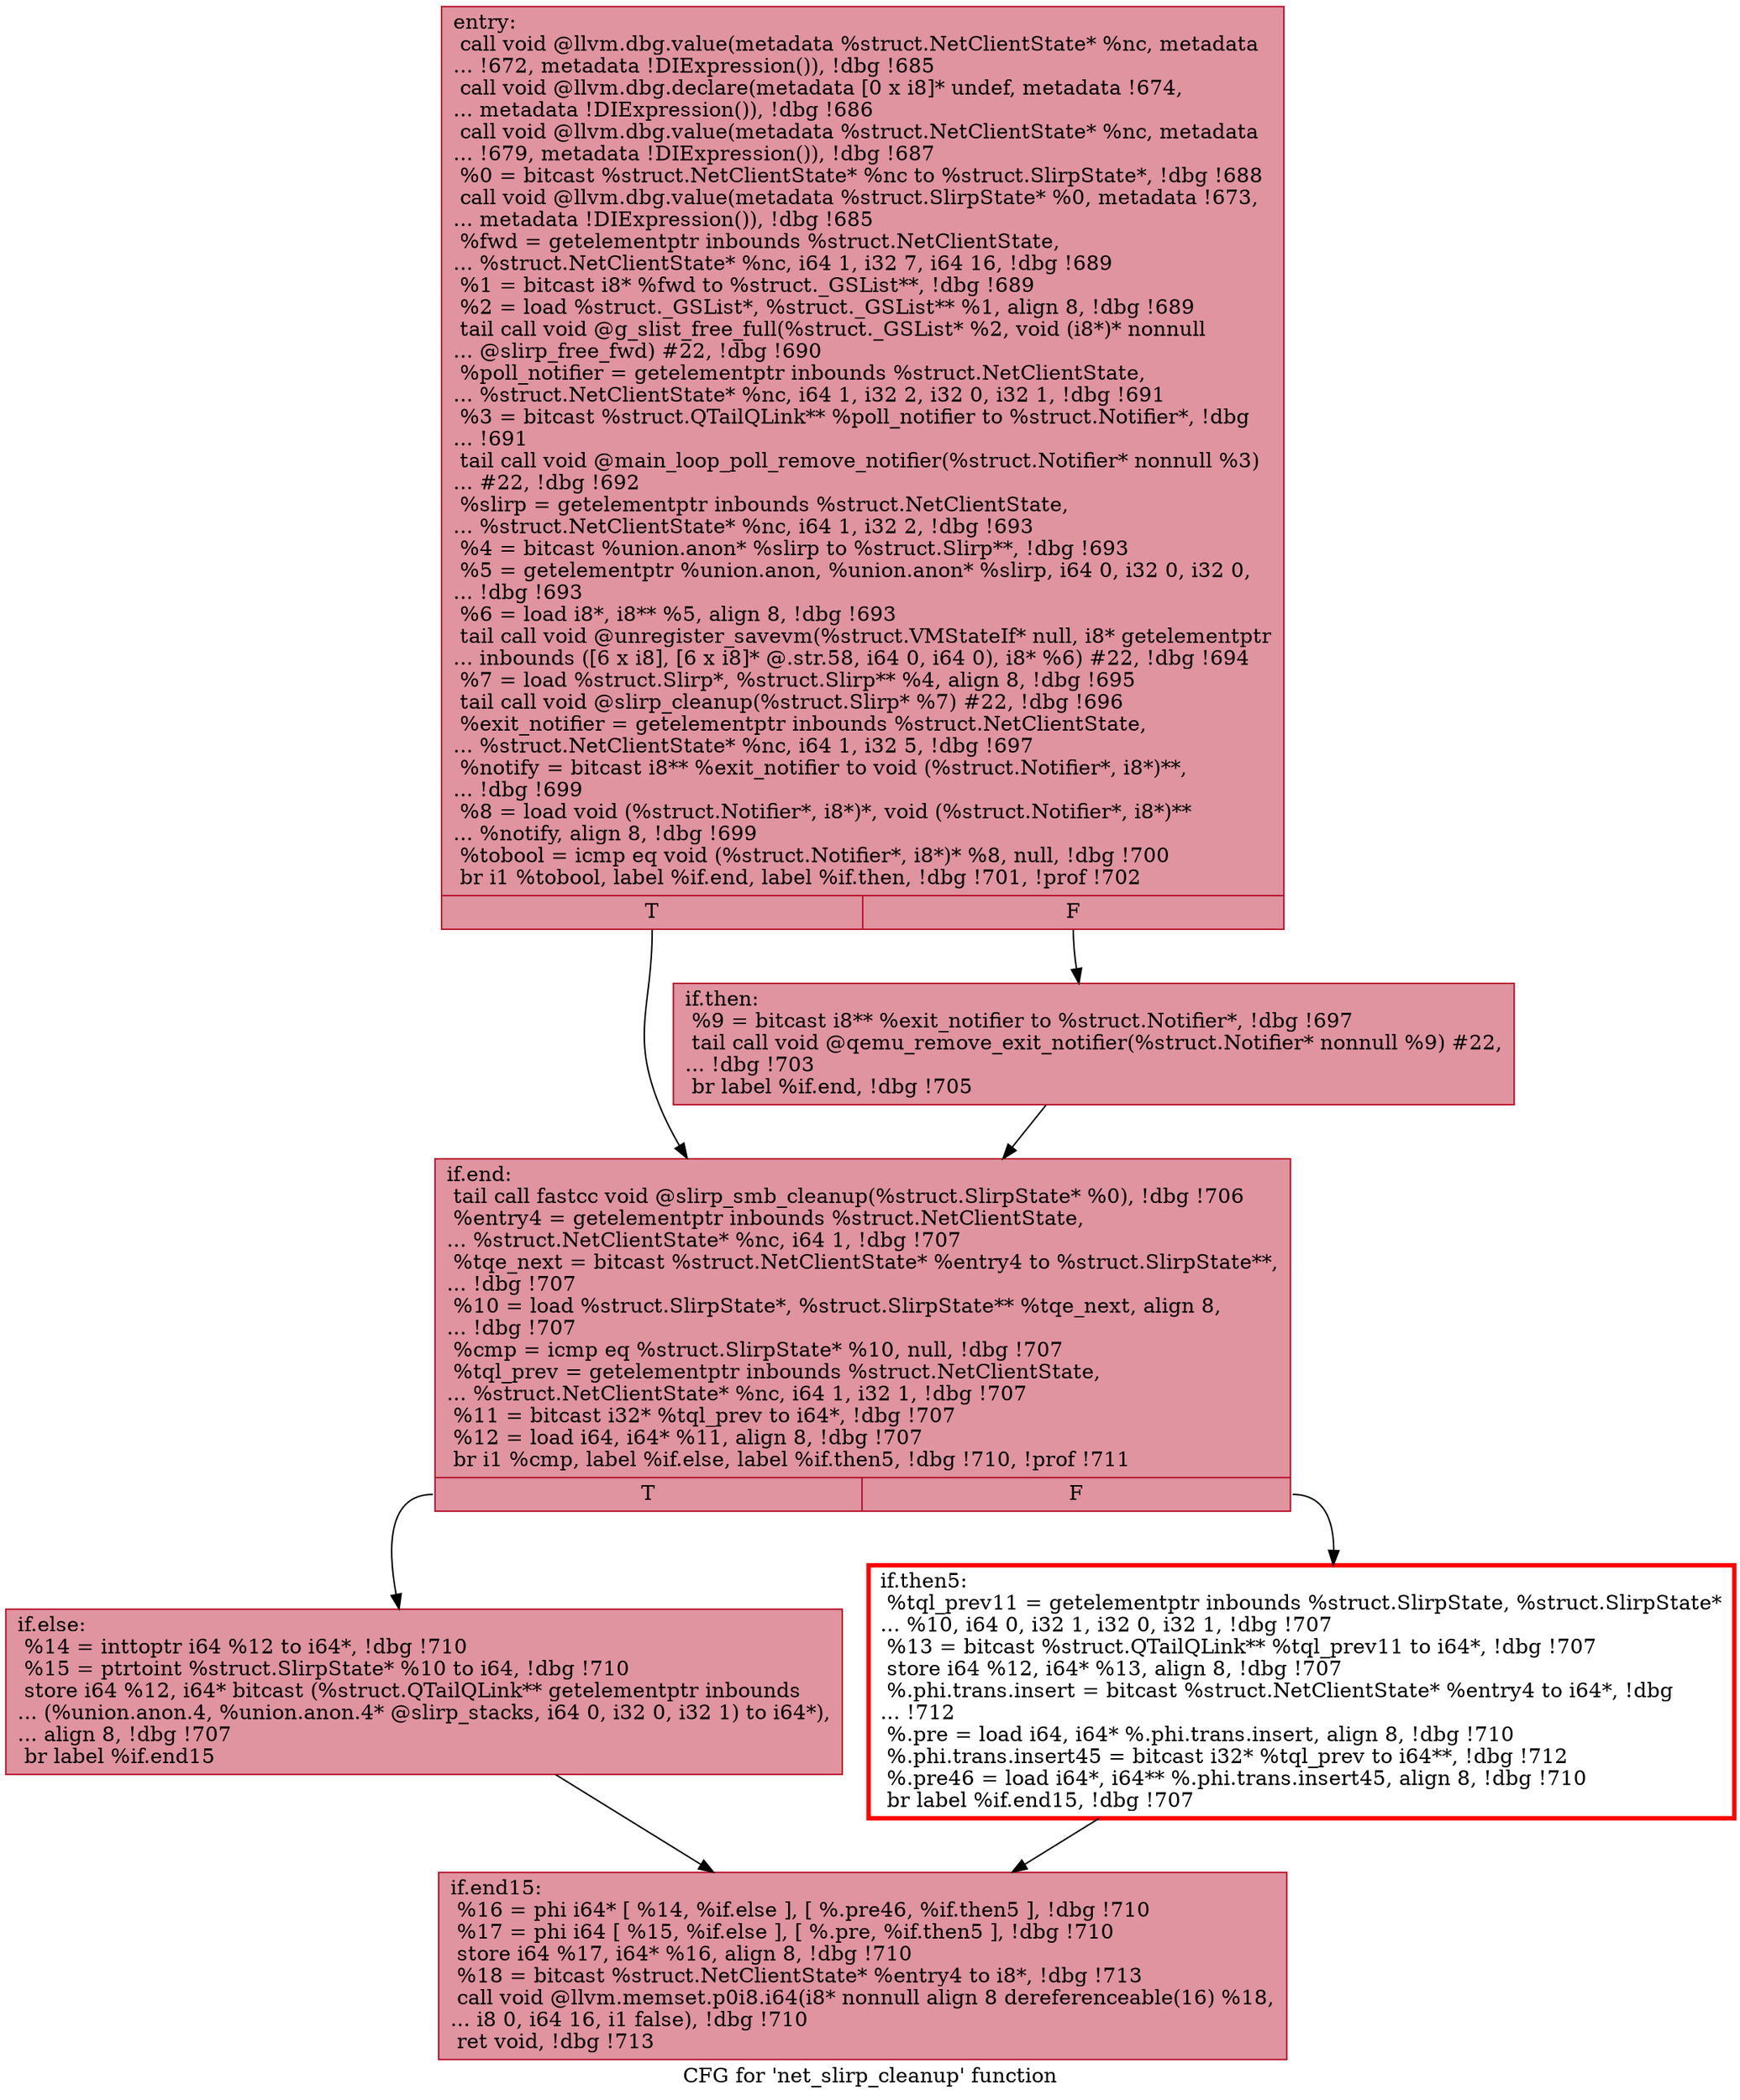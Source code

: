 digraph "CFG for 'net_slirp_cleanup' function" {
	label="CFG for 'net_slirp_cleanup' function";

	Node0x564e25c8c600 [shape=record,color="#b70d28ff", style=filled, fillcolor="#b70d2870",label="{entry:\l  call void @llvm.dbg.value(metadata %struct.NetClientState* %nc, metadata\l... !672, metadata !DIExpression()), !dbg !685\l  call void @llvm.dbg.declare(metadata [0 x i8]* undef, metadata !674,\l... metadata !DIExpression()), !dbg !686\l  call void @llvm.dbg.value(metadata %struct.NetClientState* %nc, metadata\l... !679, metadata !DIExpression()), !dbg !687\l  %0 = bitcast %struct.NetClientState* %nc to %struct.SlirpState*, !dbg !688\l  call void @llvm.dbg.value(metadata %struct.SlirpState* %0, metadata !673,\l... metadata !DIExpression()), !dbg !685\l  %fwd = getelementptr inbounds %struct.NetClientState,\l... %struct.NetClientState* %nc, i64 1, i32 7, i64 16, !dbg !689\l  %1 = bitcast i8* %fwd to %struct._GSList**, !dbg !689\l  %2 = load %struct._GSList*, %struct._GSList** %1, align 8, !dbg !689\l  tail call void @g_slist_free_full(%struct._GSList* %2, void (i8*)* nonnull\l... @slirp_free_fwd) #22, !dbg !690\l  %poll_notifier = getelementptr inbounds %struct.NetClientState,\l... %struct.NetClientState* %nc, i64 1, i32 2, i32 0, i32 1, !dbg !691\l  %3 = bitcast %struct.QTailQLink** %poll_notifier to %struct.Notifier*, !dbg\l... !691\l  tail call void @main_loop_poll_remove_notifier(%struct.Notifier* nonnull %3)\l... #22, !dbg !692\l  %slirp = getelementptr inbounds %struct.NetClientState,\l... %struct.NetClientState* %nc, i64 1, i32 2, !dbg !693\l  %4 = bitcast %union.anon* %slirp to %struct.Slirp**, !dbg !693\l  %5 = getelementptr %union.anon, %union.anon* %slirp, i64 0, i32 0, i32 0,\l... !dbg !693\l  %6 = load i8*, i8** %5, align 8, !dbg !693\l  tail call void @unregister_savevm(%struct.VMStateIf* null, i8* getelementptr\l... inbounds ([6 x i8], [6 x i8]* @.str.58, i64 0, i64 0), i8* %6) #22, !dbg !694\l  %7 = load %struct.Slirp*, %struct.Slirp** %4, align 8, !dbg !695\l  tail call void @slirp_cleanup(%struct.Slirp* %7) #22, !dbg !696\l  %exit_notifier = getelementptr inbounds %struct.NetClientState,\l... %struct.NetClientState* %nc, i64 1, i32 5, !dbg !697\l  %notify = bitcast i8** %exit_notifier to void (%struct.Notifier*, i8*)**,\l... !dbg !699\l  %8 = load void (%struct.Notifier*, i8*)*, void (%struct.Notifier*, i8*)**\l... %notify, align 8, !dbg !699\l  %tobool = icmp eq void (%struct.Notifier*, i8*)* %8, null, !dbg !700\l  br i1 %tobool, label %if.end, label %if.then, !dbg !701, !prof !702\l|{<s0>T|<s1>F}}"];
	Node0x564e25c8c600:s0 -> Node0x564e25caf010;
	Node0x564e25c8c600:s1 -> Node0x564e25b28c40;
	Node0x564e25b28c40 [shape=record,color="#b70d28ff", style=filled, fillcolor="#b70d2870",label="{if.then:                                          \l  %9 = bitcast i8** %exit_notifier to %struct.Notifier*, !dbg !697\l  tail call void @qemu_remove_exit_notifier(%struct.Notifier* nonnull %9) #22,\l... !dbg !703\l  br label %if.end, !dbg !705\l}"];
	Node0x564e25b28c40 -> Node0x564e25caf010;
	Node0x564e25caf010 [shape=record,color="#b70d28ff", style=filled, fillcolor="#b70d2870",label="{if.end:                                           \l  tail call fastcc void @slirp_smb_cleanup(%struct.SlirpState* %0), !dbg !706\l  %entry4 = getelementptr inbounds %struct.NetClientState,\l... %struct.NetClientState* %nc, i64 1, !dbg !707\l  %tqe_next = bitcast %struct.NetClientState* %entry4 to %struct.SlirpState**,\l... !dbg !707\l  %10 = load %struct.SlirpState*, %struct.SlirpState** %tqe_next, align 8,\l... !dbg !707\l  %cmp = icmp eq %struct.SlirpState* %10, null, !dbg !707\l  %tql_prev = getelementptr inbounds %struct.NetClientState,\l... %struct.NetClientState* %nc, i64 1, i32 1, !dbg !707\l  %11 = bitcast i32* %tql_prev to i64*, !dbg !707\l  %12 = load i64, i64* %11, align 8, !dbg !707\l  br i1 %cmp, label %if.else, label %if.then5, !dbg !710, !prof !711\l|{<s0>T|<s1>F}}"];
	Node0x564e25caf010:s0 -> Node0x564e25cb00a0;
	Node0x564e25caf010:s1 -> Node0x564e25cb0000;
	Node0x564e25cb0000 [shape=record,penwidth=3.0, color="red",label="{if.then5:                                         \l  %tql_prev11 = getelementptr inbounds %struct.SlirpState, %struct.SlirpState*\l... %10, i64 0, i32 1, i32 0, i32 1, !dbg !707\l  %13 = bitcast %struct.QTailQLink** %tql_prev11 to i64*, !dbg !707\l  store i64 %12, i64* %13, align 8, !dbg !707\l  %.phi.trans.insert = bitcast %struct.NetClientState* %entry4 to i64*, !dbg\l... !712\l  %.pre = load i64, i64* %.phi.trans.insert, align 8, !dbg !710\l  %.phi.trans.insert45 = bitcast i32* %tql_prev to i64**, !dbg !712\l  %.pre46 = load i64*, i64** %.phi.trans.insert45, align 8, !dbg !710\l  br label %if.end15, !dbg !707\l}"];
	Node0x564e25cb0000 -> Node0x564e25cb0050;
	Node0x564e25cb00a0 [shape=record,color="#b70d28ff", style=filled, fillcolor="#b70d2870",label="{if.else:                                          \l  %14 = inttoptr i64 %12 to i64*, !dbg !710\l  %15 = ptrtoint %struct.SlirpState* %10 to i64, !dbg !710\l  store i64 %12, i64* bitcast (%struct.QTailQLink** getelementptr inbounds\l... (%union.anon.4, %union.anon.4* @slirp_stacks, i64 0, i32 0, i32 1) to i64*),\l... align 8, !dbg !707\l  br label %if.end15\l}"];
	Node0x564e25cb00a0 -> Node0x564e25cb0050;
	Node0x564e25cb0050 [shape=record,color="#b70d28ff", style=filled, fillcolor="#b70d2870",label="{if.end15:                                         \l  %16 = phi i64* [ %14, %if.else ], [ %.pre46, %if.then5 ], !dbg !710\l  %17 = phi i64 [ %15, %if.else ], [ %.pre, %if.then5 ], !dbg !710\l  store i64 %17, i64* %16, align 8, !dbg !710\l  %18 = bitcast %struct.NetClientState* %entry4 to i8*, !dbg !713\l  call void @llvm.memset.p0i8.i64(i8* nonnull align 8 dereferenceable(16) %18,\l... i8 0, i64 16, i1 false), !dbg !710\l  ret void, !dbg !713\l}"];
}
